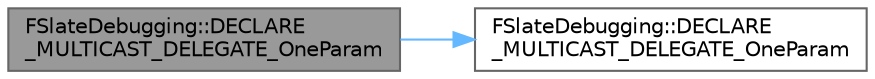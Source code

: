 digraph "FSlateDebugging::DECLARE_MULTICAST_DELEGATE_OneParam"
{
 // INTERACTIVE_SVG=YES
 // LATEX_PDF_SIZE
  bgcolor="transparent";
  edge [fontname=Helvetica,fontsize=10,labelfontname=Helvetica,labelfontsize=10];
  node [fontname=Helvetica,fontsize=10,shape=box,height=0.2,width=0.4];
  rankdir="LR";
  Node1 [id="Node000001",label="FSlateDebugging::DECLARE\l_MULTICAST_DELEGATE_OneParam",height=0.2,width=0.4,color="gray40", fillcolor="grey60", style="filled", fontcolor="black",tooltip="Called as soon as the element is added to the element list."];
  Node1 -> Node2 [id="edge1_Node000001_Node000002",color="steelblue1",style="solid",tooltip=" "];
  Node2 [id="Node000002",label="FSlateDebugging::DECLARE\l_MULTICAST_DELEGATE_OneParam",height=0.2,width=0.4,color="grey40", fillcolor="white", style="filled",URL="$d0/dcc/classFSlateDebugging.html#a19ed560faff77e8cf8ab4dbee7c7ec3d",tooltip="Called when a widget begins painting."];
}
